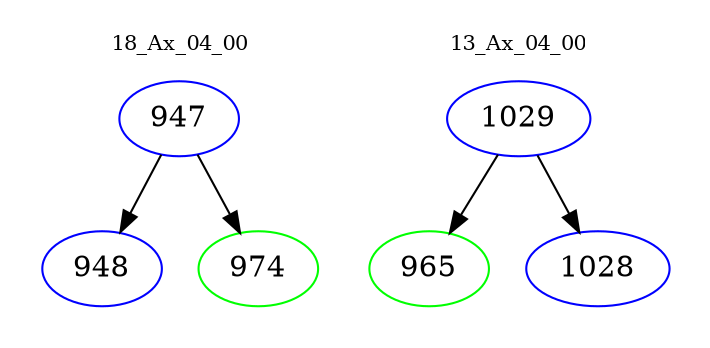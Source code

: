 digraph{
subgraph cluster_0 {
color = white
label = "18_Ax_04_00";
fontsize=10;
T0_947 [label="947", color="blue"]
T0_947 -> T0_948 [color="black"]
T0_948 [label="948", color="blue"]
T0_947 -> T0_974 [color="black"]
T0_974 [label="974", color="green"]
}
subgraph cluster_1 {
color = white
label = "13_Ax_04_00";
fontsize=10;
T1_1029 [label="1029", color="blue"]
T1_1029 -> T1_965 [color="black"]
T1_965 [label="965", color="green"]
T1_1029 -> T1_1028 [color="black"]
T1_1028 [label="1028", color="blue"]
}
}
